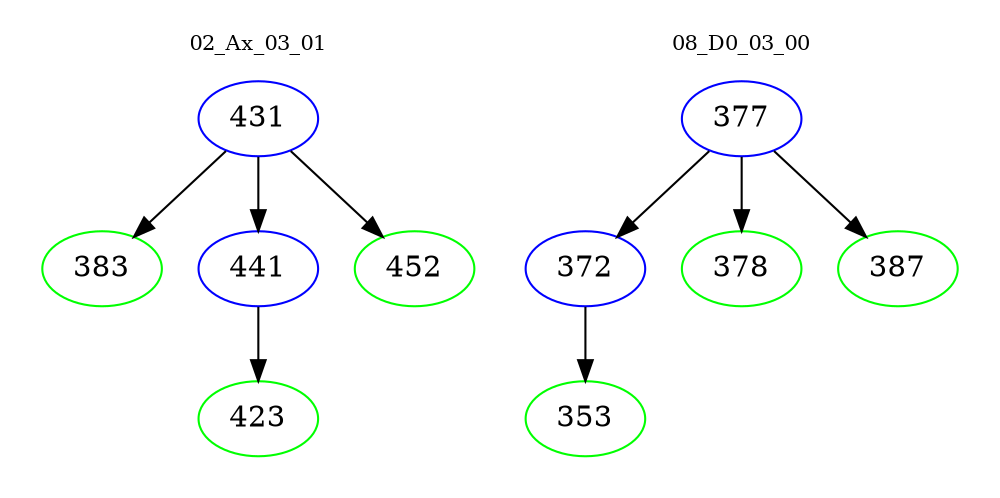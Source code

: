 digraph{
subgraph cluster_0 {
color = white
label = "02_Ax_03_01";
fontsize=10;
T0_431 [label="431", color="blue"]
T0_431 -> T0_383 [color="black"]
T0_383 [label="383", color="green"]
T0_431 -> T0_441 [color="black"]
T0_441 [label="441", color="blue"]
T0_441 -> T0_423 [color="black"]
T0_423 [label="423", color="green"]
T0_431 -> T0_452 [color="black"]
T0_452 [label="452", color="green"]
}
subgraph cluster_1 {
color = white
label = "08_D0_03_00";
fontsize=10;
T1_377 [label="377", color="blue"]
T1_377 -> T1_372 [color="black"]
T1_372 [label="372", color="blue"]
T1_372 -> T1_353 [color="black"]
T1_353 [label="353", color="green"]
T1_377 -> T1_378 [color="black"]
T1_378 [label="378", color="green"]
T1_377 -> T1_387 [color="black"]
T1_387 [label="387", color="green"]
}
}
